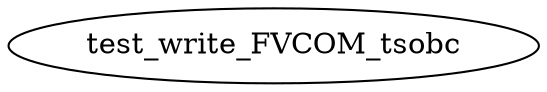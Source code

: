 /* Created by mdot for Matlab */
digraph m2html {

  test_write_FVCOM_tsobc [URL="test_write_FVCOM_tsobc.html"];
}